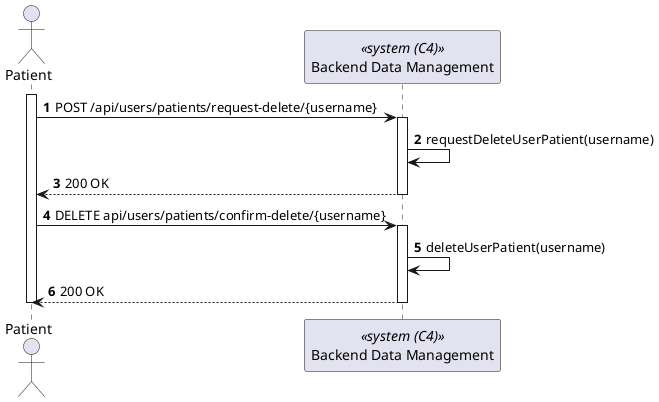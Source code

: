 @startuml process-view
autonumber

actor "Patient" as Patient
participant BackendDataManagement as "Backend Data Management" <<system (C4)>>

activate Patient

    Patient -> BackendDataManagement : POST /api/users/patients/request-delete/{username}
    
    activate BackendDataManagement

        BackendDataManagement -> BackendDataManagement : requestDeleteUserPatient(username)

        Patient <-- BackendDataManagement : 200 OK
    deactivate BackendDataManagement

    Patient -> BackendDataManagement : DELETE api/users/patients/confirm-delete/{username}
    activate BackendDataManagement

        BackendDataManagement -> BackendDataManagement : deleteUserPatient(username)

        Patient <-- BackendDataManagement : 200 OK
    deactivate BackendDataManagement

deactivate Patient

@enduml